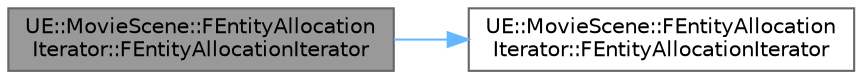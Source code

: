 digraph "UE::MovieScene::FEntityAllocationIterator::FEntityAllocationIterator"
{
 // INTERACTIVE_SVG=YES
 // LATEX_PDF_SIZE
  bgcolor="transparent";
  edge [fontname=Helvetica,fontsize=10,labelfontname=Helvetica,labelfontsize=10];
  node [fontname=Helvetica,fontsize=10,shape=box,height=0.2,width=0.4];
  rankdir="LR";
  Node1 [id="Node000001",label="UE::MovieScene::FEntityAllocation\lIterator::FEntityAllocationIterator",height=0.2,width=0.4,color="gray40", fillcolor="grey60", style="filled", fontcolor="black",tooltip=" "];
  Node1 -> Node2 [id="edge1_Node000001_Node000002",color="steelblue1",style="solid",tooltip=" "];
  Node2 [id="Node000002",label="UE::MovieScene::FEntityAllocation\lIterator::FEntityAllocationIterator",height=0.2,width=0.4,color="grey40", fillcolor="white", style="filled",URL="$d2/d7a/structUE_1_1MovieScene_1_1FEntityAllocationIterator.html#ab2f72c9163145c68a1f04805e5edaff6",tooltip="End iterator constructor."];
}

